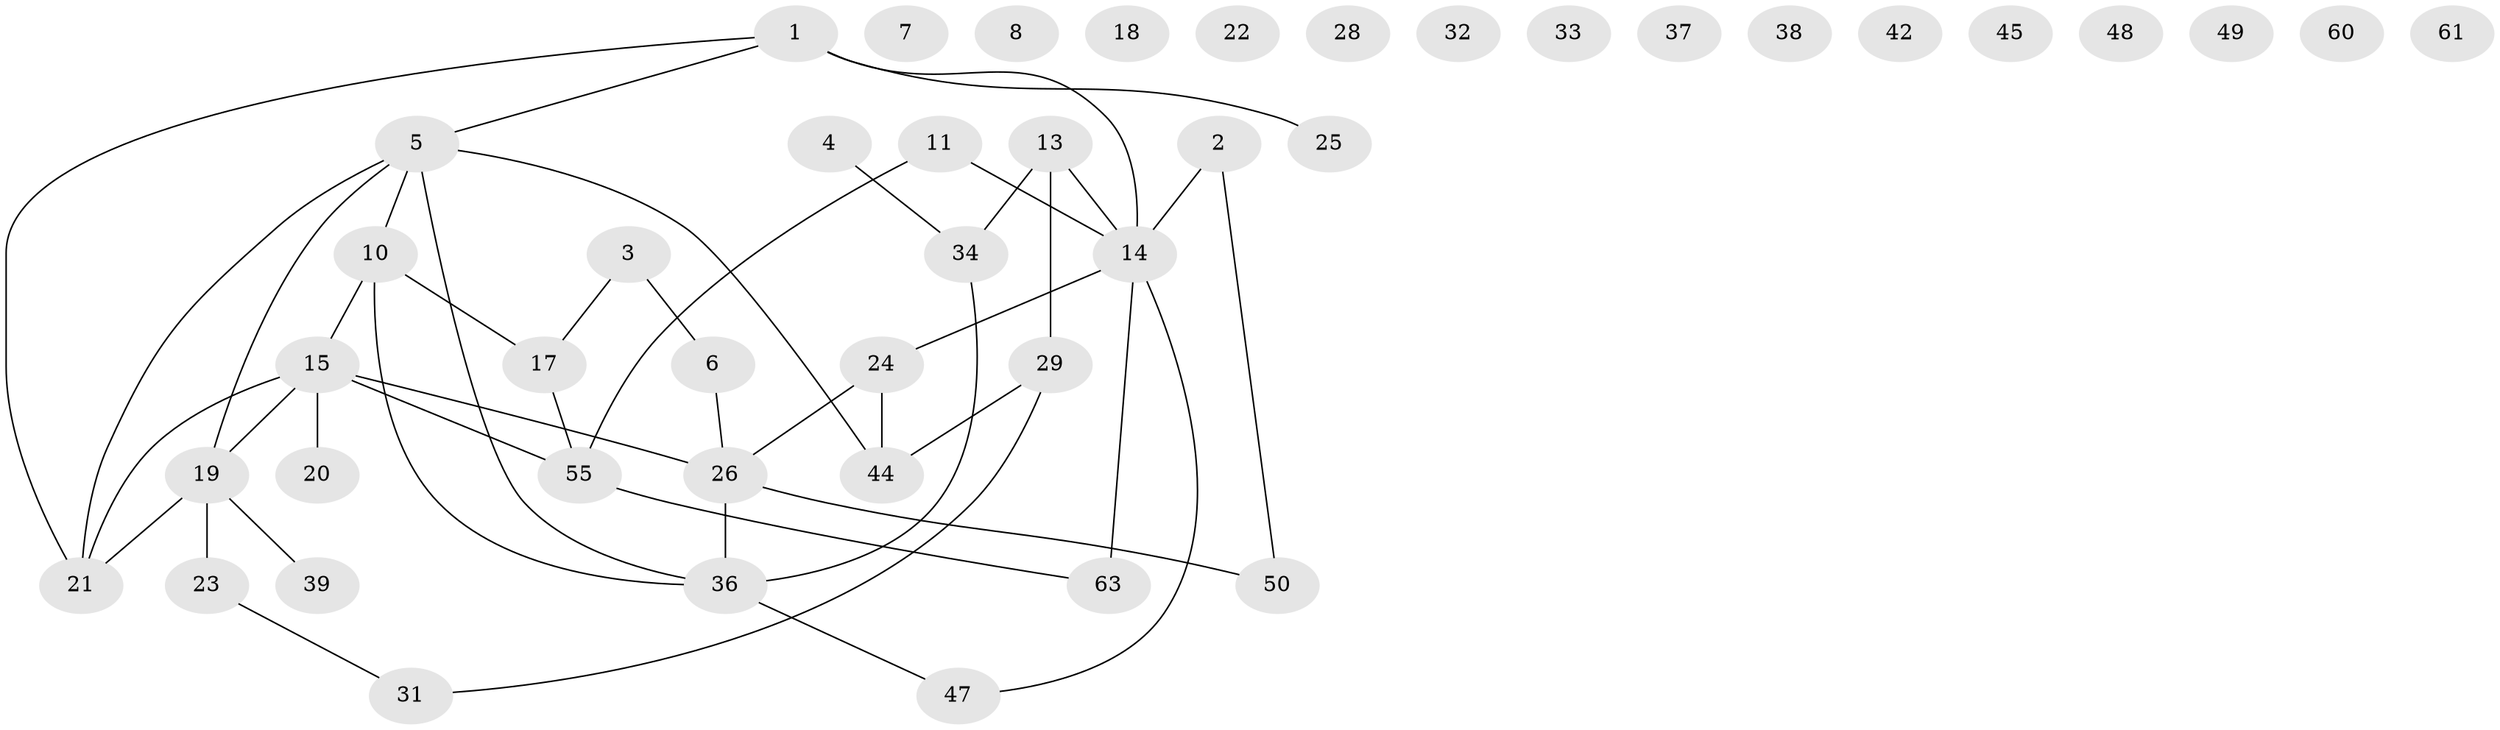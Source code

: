 // Generated by graph-tools (version 1.1) at 2025/23/03/03/25 07:23:29]
// undirected, 44 vertices, 45 edges
graph export_dot {
graph [start="1"]
  node [color=gray90,style=filled];
  1 [super="+12"];
  2 [super="+53"];
  3;
  4 [super="+62"];
  5 [super="+9"];
  6 [super="+51"];
  7;
  8 [super="+58"];
  10 [super="+16"];
  11;
  13 [super="+40"];
  14 [super="+54"];
  15 [super="+46"];
  17 [super="+27"];
  18;
  19 [super="+41"];
  20;
  21;
  22;
  23;
  24 [super="+30"];
  25;
  26 [super="+59"];
  28;
  29 [super="+35"];
  31 [super="+52"];
  32;
  33;
  34;
  36 [super="+43"];
  37;
  38;
  39;
  42;
  44 [super="+57"];
  45;
  47;
  48;
  49;
  50;
  55 [super="+56"];
  60;
  61;
  63;
  1 -- 21;
  1 -- 14;
  1 -- 5;
  1 -- 25;
  2 -- 50;
  2 -- 14;
  3 -- 6;
  3 -- 17;
  4 -- 34;
  5 -- 10;
  5 -- 19;
  5 -- 21;
  5 -- 44;
  5 -- 36;
  6 -- 26;
  10 -- 17 [weight=2];
  10 -- 36;
  10 -- 15;
  11 -- 14;
  11 -- 55;
  13 -- 29;
  13 -- 34;
  13 -- 14;
  14 -- 24;
  14 -- 63;
  14 -- 47;
  15 -- 55;
  15 -- 19;
  15 -- 20;
  15 -- 21;
  15 -- 26;
  17 -- 55;
  19 -- 23;
  19 -- 21;
  19 -- 39;
  23 -- 31;
  24 -- 26;
  24 -- 44;
  26 -- 36;
  26 -- 50;
  29 -- 44;
  29 -- 31;
  34 -- 36;
  36 -- 47;
  55 -- 63;
}

